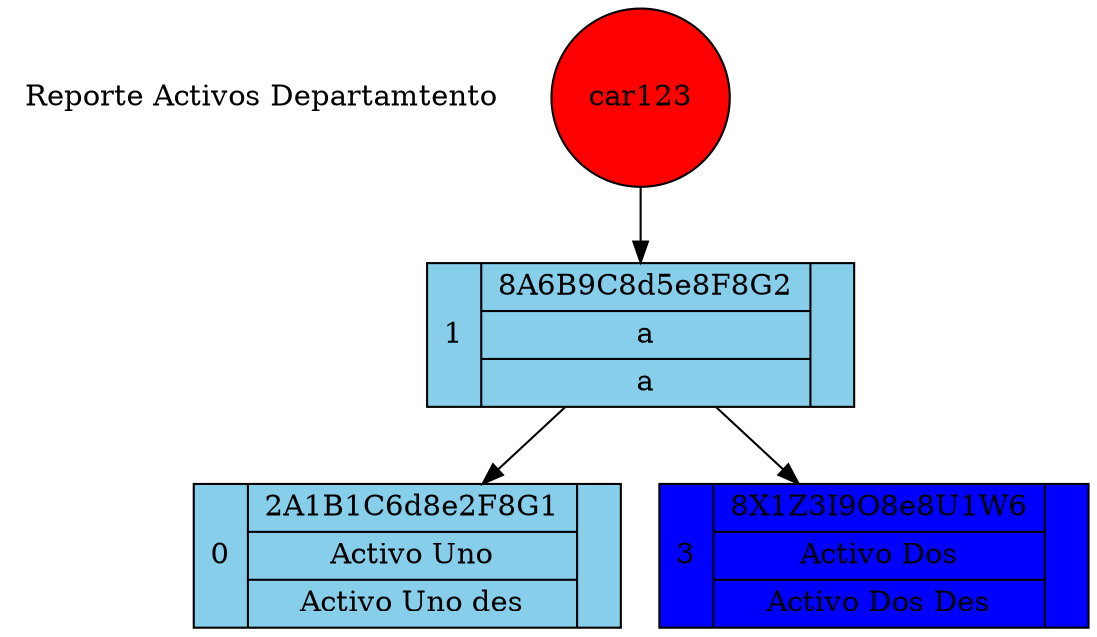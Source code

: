 digraph ReporteDepartamento{node[shape=plaintext]
INIT[label="Reporte Activos Departamtento"];
node[shape=circle, style=filled, fillcolor=red];
w0[label=car123];
node[style=filled, fillcolor=skyblue];
X_11[shape=record label="1|{8A6B9C8d5e8F8G2|a|a}|"];
node[style=filled, fillcolor=skyblue];
X_10[shape=record label="0|{2A1B1C6d8e2F8G1|Activo Uno|Activo Uno des}|"];
node[style=filled, fillcolor=blue];
X_13[shape=record label="3|{8X1Z3I9O8e8U1W6|Activo Dos|Activo Dos Des}|"];

X_11->X_10;
X_11->X_13;
w0->X_11;
}